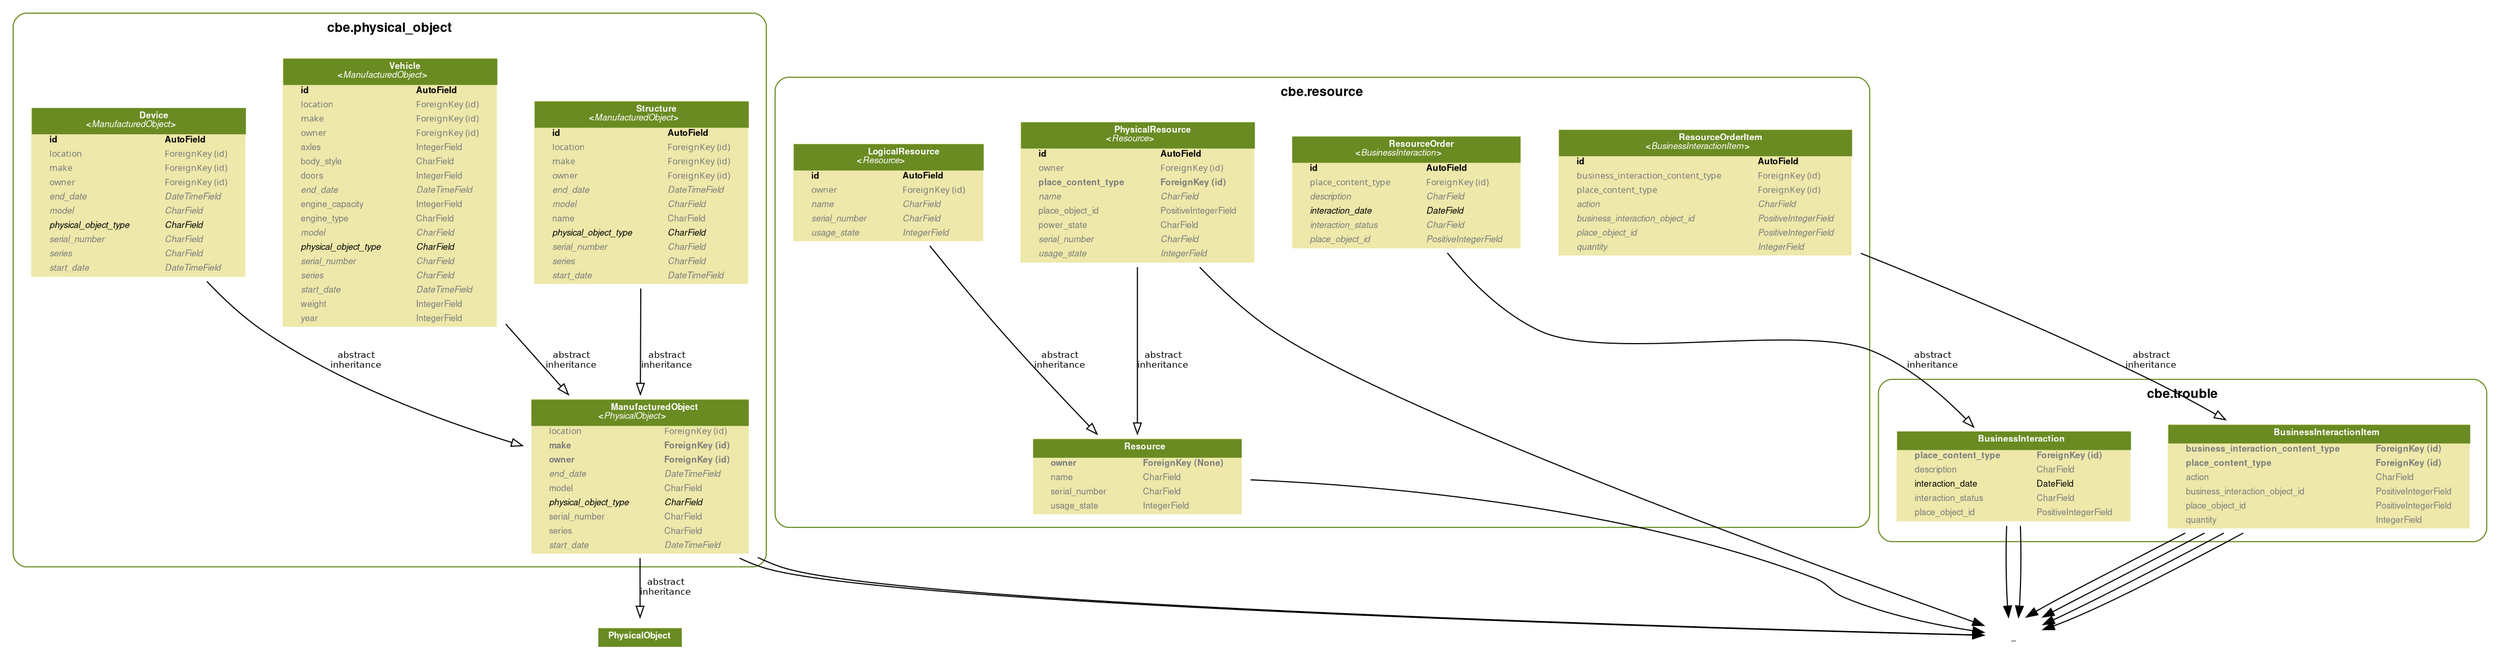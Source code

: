 digraph model_graph {
  // Dotfile by Django-Extensions graph_models
  // Created: 2018-01-16 11:03
  // Cli Options: -I Resource,PhysicalResource,LogicalResource,ResourceOrder,ResourceOrderItem,BusinessInteraction,BusinessInteractionItem,PhysicalObject,ManufacturedObject,Structure,Vehicle,Device

  fontname = "Helvetica"
  fontsize = 8
  splines  = true

  node [
    fontname = "Helvetica"
    fontsize = 8
    shape = "plaintext"
  ]

  edge [
    fontname = "Helvetica"
    fontsize = 8
  ]

  // Labels
  subgraph cluster_cbe_trouble {
    label=<
          <TABLE BORDER="0" CELLBORDER="0" CELLSPACING="0">
          <TR><TD COLSPAN="2" CELLPADDING="4" ALIGN="CENTER">
          <FONT FACE="Helvetica Bold" COLOR="Black" POINT-SIZE="12">
          cbe.trouble
          </FONT>
          </TD></TR>
          </TABLE>
          >
    color=olivedrab4
    style="rounded"
  
    cbe_business_interaction_models_BusinessInteraction [label=<
      <TABLE BGCOLOR="palegoldenrod" BORDER="0" CELLBORDER="0" CELLSPACING="0">
      <TR><TD COLSPAN="2" CELLPADDING="4" ALIGN="CENTER" BGCOLOR="olivedrab4">
      <FONT FACE="Helvetica Bold" COLOR="white">
      BusinessInteraction
      </FONT></TD></TR>
    
      <TR><TD ALIGN="LEFT" BORDER="0">
      <FONT COLOR="#7B7B7B" FACE="Helvetica Bold">place_content_type</FONT>
      </TD><TD ALIGN="LEFT">
      <FONT COLOR="#7B7B7B" FACE="Helvetica Bold">ForeignKey (id)</FONT>
      </TD></TR>
    
      <TR><TD ALIGN="LEFT" BORDER="0">
      <FONT COLOR="#7B7B7B" FACE="Helvetica ">description</FONT>
      </TD><TD ALIGN="LEFT">
      <FONT COLOR="#7B7B7B" FACE="Helvetica ">CharField</FONT>
      </TD></TR>
    
      <TR><TD ALIGN="LEFT" BORDER="0">
      <FONT FACE="Helvetica ">interaction_date</FONT>
      </TD><TD ALIGN="LEFT">
      <FONT FACE="Helvetica ">DateField</FONT>
      </TD></TR>
    
      <TR><TD ALIGN="LEFT" BORDER="0">
      <FONT COLOR="#7B7B7B" FACE="Helvetica ">interaction_status</FONT>
      </TD><TD ALIGN="LEFT">
      <FONT COLOR="#7B7B7B" FACE="Helvetica ">CharField</FONT>
      </TD></TR>
    
      <TR><TD ALIGN="LEFT" BORDER="0">
      <FONT COLOR="#7B7B7B" FACE="Helvetica ">place_object_id</FONT>
      </TD><TD ALIGN="LEFT">
      <FONT COLOR="#7B7B7B" FACE="Helvetica ">PositiveIntegerField</FONT>
      </TD></TR>
    
      </TABLE>
      >]
  
    cbe_business_interaction_models_BusinessInteractionItem [label=<
      <TABLE BGCOLOR="palegoldenrod" BORDER="0" CELLBORDER="0" CELLSPACING="0">
      <TR><TD COLSPAN="2" CELLPADDING="4" ALIGN="CENTER" BGCOLOR="olivedrab4">
      <FONT FACE="Helvetica Bold" COLOR="white">
      BusinessInteractionItem
      </FONT></TD></TR>
    
      <TR><TD ALIGN="LEFT" BORDER="0">
      <FONT COLOR="#7B7B7B" FACE="Helvetica Bold">business_interaction_content_type</FONT>
      </TD><TD ALIGN="LEFT">
      <FONT COLOR="#7B7B7B" FACE="Helvetica Bold">ForeignKey (id)</FONT>
      </TD></TR>
    
      <TR><TD ALIGN="LEFT" BORDER="0">
      <FONT COLOR="#7B7B7B" FACE="Helvetica Bold">place_content_type</FONT>
      </TD><TD ALIGN="LEFT">
      <FONT COLOR="#7B7B7B" FACE="Helvetica Bold">ForeignKey (id)</FONT>
      </TD></TR>
    
      <TR><TD ALIGN="LEFT" BORDER="0">
      <FONT COLOR="#7B7B7B" FACE="Helvetica ">action</FONT>
      </TD><TD ALIGN="LEFT">
      <FONT COLOR="#7B7B7B" FACE="Helvetica ">CharField</FONT>
      </TD></TR>
    
      <TR><TD ALIGN="LEFT" BORDER="0">
      <FONT COLOR="#7B7B7B" FACE="Helvetica ">business_interaction_object_id</FONT>
      </TD><TD ALIGN="LEFT">
      <FONT COLOR="#7B7B7B" FACE="Helvetica ">PositiveIntegerField</FONT>
      </TD></TR>
    
      <TR><TD ALIGN="LEFT" BORDER="0">
      <FONT COLOR="#7B7B7B" FACE="Helvetica ">place_object_id</FONT>
      </TD><TD ALIGN="LEFT">
      <FONT COLOR="#7B7B7B" FACE="Helvetica ">PositiveIntegerField</FONT>
      </TD></TR>
    
      <TR><TD ALIGN="LEFT" BORDER="0">
      <FONT COLOR="#7B7B7B" FACE="Helvetica ">quantity</FONT>
      </TD><TD ALIGN="LEFT">
      <FONT COLOR="#7B7B7B" FACE="Helvetica ">IntegerField</FONT>
      </TD></TR>
    
      </TABLE>
      >]

  }
  subgraph cluster_cbe_physical_object {
    label=<
          <TABLE BORDER="0" CELLBORDER="0" CELLSPACING="0">
          <TR><TD COLSPAN="2" CELLPADDING="4" ALIGN="CENTER">
          <FONT FACE="Helvetica Bold" COLOR="Black" POINT-SIZE="12">
          cbe.physical_object
          </FONT>
          </TD></TR>
          </TABLE>
          >
    color=olivedrab4
    style="rounded"
  
    cbe_physical_object_models_ManufacturedObject [label=<
      <TABLE BGCOLOR="palegoldenrod" BORDER="0" CELLBORDER="0" CELLSPACING="0">
      <TR><TD COLSPAN="2" CELLPADDING="4" ALIGN="CENTER" BGCOLOR="olivedrab4">
      <FONT FACE="Helvetica Bold" COLOR="white">
      ManufacturedObject<BR/>&lt;<FONT FACE="Helvetica Italic">PhysicalObject</FONT>&gt;
      </FONT></TD></TR>
    
      <TR><TD ALIGN="LEFT" BORDER="0">
      <FONT COLOR="#7B7B7B" FACE="Helvetica ItalicBold">location</FONT>
      </TD><TD ALIGN="LEFT">
      <FONT COLOR="#7B7B7B" FACE="Helvetica ItalicBold">ForeignKey (id)</FONT>
      </TD></TR>
    
      <TR><TD ALIGN="LEFT" BORDER="0">
      <FONT COLOR="#7B7B7B" FACE="Helvetica Bold">make</FONT>
      </TD><TD ALIGN="LEFT">
      <FONT COLOR="#7B7B7B" FACE="Helvetica Bold">ForeignKey (id)</FONT>
      </TD></TR>
    
      <TR><TD ALIGN="LEFT" BORDER="0">
      <FONT COLOR="#7B7B7B" FACE="Helvetica Bold">owner</FONT>
      </TD><TD ALIGN="LEFT">
      <FONT COLOR="#7B7B7B" FACE="Helvetica Bold">ForeignKey (id)</FONT>
      </TD></TR>
    
      <TR><TD ALIGN="LEFT" BORDER="0">
      <FONT COLOR="#7B7B7B" FACE="Helvetica Italic">end_date</FONT>
      </TD><TD ALIGN="LEFT">
      <FONT COLOR="#7B7B7B" FACE="Helvetica Italic">DateTimeField</FONT>
      </TD></TR>
    
      <TR><TD ALIGN="LEFT" BORDER="0">
      <FONT COLOR="#7B7B7B" FACE="Helvetica ">model</FONT>
      </TD><TD ALIGN="LEFT">
      <FONT COLOR="#7B7B7B" FACE="Helvetica ">CharField</FONT>
      </TD></TR>
    
      <TR><TD ALIGN="LEFT" BORDER="0">
      <FONT FACE="Helvetica Italic">physical_object_type</FONT>
      </TD><TD ALIGN="LEFT">
      <FONT FACE="Helvetica Italic">CharField</FONT>
      </TD></TR>
    
      <TR><TD ALIGN="LEFT" BORDER="0">
      <FONT COLOR="#7B7B7B" FACE="Helvetica ">serial_number</FONT>
      </TD><TD ALIGN="LEFT">
      <FONT COLOR="#7B7B7B" FACE="Helvetica ">CharField</FONT>
      </TD></TR>
    
      <TR><TD ALIGN="LEFT" BORDER="0">
      <FONT COLOR="#7B7B7B" FACE="Helvetica ">series</FONT>
      </TD><TD ALIGN="LEFT">
      <FONT COLOR="#7B7B7B" FACE="Helvetica ">CharField</FONT>
      </TD></TR>
    
      <TR><TD ALIGN="LEFT" BORDER="0">
      <FONT COLOR="#7B7B7B" FACE="Helvetica Italic">start_date</FONT>
      </TD><TD ALIGN="LEFT">
      <FONT COLOR="#7B7B7B" FACE="Helvetica Italic">DateTimeField</FONT>
      </TD></TR>
    
      </TABLE>
      >]
  
    cbe_physical_object_models_Structure [label=<
      <TABLE BGCOLOR="palegoldenrod" BORDER="0" CELLBORDER="0" CELLSPACING="0">
      <TR><TD COLSPAN="2" CELLPADDING="4" ALIGN="CENTER" BGCOLOR="olivedrab4">
      <FONT FACE="Helvetica Bold" COLOR="white">
      Structure<BR/>&lt;<FONT FACE="Helvetica Italic">ManufacturedObject</FONT>&gt;
      </FONT></TD></TR>
    
      <TR><TD ALIGN="LEFT" BORDER="0">
      <FONT FACE="Helvetica Bold">id</FONT>
      </TD><TD ALIGN="LEFT">
      <FONT FACE="Helvetica Bold">AutoField</FONT>
      </TD></TR>
    
      <TR><TD ALIGN="LEFT" BORDER="0">
      <FONT COLOR="#7B7B7B" FACE="Helvetica ItalicBold">location</FONT>
      </TD><TD ALIGN="LEFT">
      <FONT COLOR="#7B7B7B" FACE="Helvetica ItalicBold">ForeignKey (id)</FONT>
      </TD></TR>
    
      <TR><TD ALIGN="LEFT" BORDER="0">
      <FONT COLOR="#7B7B7B" FACE="Helvetica ItalicBold">make</FONT>
      </TD><TD ALIGN="LEFT">
      <FONT COLOR="#7B7B7B" FACE="Helvetica ItalicBold">ForeignKey (id)</FONT>
      </TD></TR>
    
      <TR><TD ALIGN="LEFT" BORDER="0">
      <FONT COLOR="#7B7B7B" FACE="Helvetica ItalicBold">owner</FONT>
      </TD><TD ALIGN="LEFT">
      <FONT COLOR="#7B7B7B" FACE="Helvetica ItalicBold">ForeignKey (id)</FONT>
      </TD></TR>
    
      <TR><TD ALIGN="LEFT" BORDER="0">
      <FONT COLOR="#7B7B7B" FACE="Helvetica Italic">end_date</FONT>
      </TD><TD ALIGN="LEFT">
      <FONT COLOR="#7B7B7B" FACE="Helvetica Italic">DateTimeField</FONT>
      </TD></TR>
    
      <TR><TD ALIGN="LEFT" BORDER="0">
      <FONT COLOR="#7B7B7B" FACE="Helvetica Italic">model</FONT>
      </TD><TD ALIGN="LEFT">
      <FONT COLOR="#7B7B7B" FACE="Helvetica Italic">CharField</FONT>
      </TD></TR>
    
      <TR><TD ALIGN="LEFT" BORDER="0">
      <FONT COLOR="#7B7B7B" FACE="Helvetica ">name</FONT>
      </TD><TD ALIGN="LEFT">
      <FONT COLOR="#7B7B7B" FACE="Helvetica ">CharField</FONT>
      </TD></TR>
    
      <TR><TD ALIGN="LEFT" BORDER="0">
      <FONT FACE="Helvetica Italic">physical_object_type</FONT>
      </TD><TD ALIGN="LEFT">
      <FONT FACE="Helvetica Italic">CharField</FONT>
      </TD></TR>
    
      <TR><TD ALIGN="LEFT" BORDER="0">
      <FONT COLOR="#7B7B7B" FACE="Helvetica Italic">serial_number</FONT>
      </TD><TD ALIGN="LEFT">
      <FONT COLOR="#7B7B7B" FACE="Helvetica Italic">CharField</FONT>
      </TD></TR>
    
      <TR><TD ALIGN="LEFT" BORDER="0">
      <FONT COLOR="#7B7B7B" FACE="Helvetica Italic">series</FONT>
      </TD><TD ALIGN="LEFT">
      <FONT COLOR="#7B7B7B" FACE="Helvetica Italic">CharField</FONT>
      </TD></TR>
    
      <TR><TD ALIGN="LEFT" BORDER="0">
      <FONT COLOR="#7B7B7B" FACE="Helvetica Italic">start_date</FONT>
      </TD><TD ALIGN="LEFT">
      <FONT COLOR="#7B7B7B" FACE="Helvetica Italic">DateTimeField</FONT>
      </TD></TR>
    
      </TABLE>
      >]
  
    cbe_physical_object_models_Vehicle [label=<
      <TABLE BGCOLOR="palegoldenrod" BORDER="0" CELLBORDER="0" CELLSPACING="0">
      <TR><TD COLSPAN="2" CELLPADDING="4" ALIGN="CENTER" BGCOLOR="olivedrab4">
      <FONT FACE="Helvetica Bold" COLOR="white">
      Vehicle<BR/>&lt;<FONT FACE="Helvetica Italic">ManufacturedObject</FONT>&gt;
      </FONT></TD></TR>
    
      <TR><TD ALIGN="LEFT" BORDER="0">
      <FONT FACE="Helvetica Bold">id</FONT>
      </TD><TD ALIGN="LEFT">
      <FONT FACE="Helvetica Bold">AutoField</FONT>
      </TD></TR>
    
      <TR><TD ALIGN="LEFT" BORDER="0">
      <FONT COLOR="#7B7B7B" FACE="Helvetica ItalicBold">location</FONT>
      </TD><TD ALIGN="LEFT">
      <FONT COLOR="#7B7B7B" FACE="Helvetica ItalicBold">ForeignKey (id)</FONT>
      </TD></TR>
    
      <TR><TD ALIGN="LEFT" BORDER="0">
      <FONT COLOR="#7B7B7B" FACE="Helvetica ItalicBold">make</FONT>
      </TD><TD ALIGN="LEFT">
      <FONT COLOR="#7B7B7B" FACE="Helvetica ItalicBold">ForeignKey (id)</FONT>
      </TD></TR>
    
      <TR><TD ALIGN="LEFT" BORDER="0">
      <FONT COLOR="#7B7B7B" FACE="Helvetica ItalicBold">owner</FONT>
      </TD><TD ALIGN="LEFT">
      <FONT COLOR="#7B7B7B" FACE="Helvetica ItalicBold">ForeignKey (id)</FONT>
      </TD></TR>
    
      <TR><TD ALIGN="LEFT" BORDER="0">
      <FONT COLOR="#7B7B7B" FACE="Helvetica ">axles</FONT>
      </TD><TD ALIGN="LEFT">
      <FONT COLOR="#7B7B7B" FACE="Helvetica ">IntegerField</FONT>
      </TD></TR>
    
      <TR><TD ALIGN="LEFT" BORDER="0">
      <FONT COLOR="#7B7B7B" FACE="Helvetica ">body_style</FONT>
      </TD><TD ALIGN="LEFT">
      <FONT COLOR="#7B7B7B" FACE="Helvetica ">CharField</FONT>
      </TD></TR>
    
      <TR><TD ALIGN="LEFT" BORDER="0">
      <FONT COLOR="#7B7B7B" FACE="Helvetica ">doors</FONT>
      </TD><TD ALIGN="LEFT">
      <FONT COLOR="#7B7B7B" FACE="Helvetica ">IntegerField</FONT>
      </TD></TR>
    
      <TR><TD ALIGN="LEFT" BORDER="0">
      <FONT COLOR="#7B7B7B" FACE="Helvetica Italic">end_date</FONT>
      </TD><TD ALIGN="LEFT">
      <FONT COLOR="#7B7B7B" FACE="Helvetica Italic">DateTimeField</FONT>
      </TD></TR>
    
      <TR><TD ALIGN="LEFT" BORDER="0">
      <FONT COLOR="#7B7B7B" FACE="Helvetica ">engine_capacity</FONT>
      </TD><TD ALIGN="LEFT">
      <FONT COLOR="#7B7B7B" FACE="Helvetica ">IntegerField</FONT>
      </TD></TR>
    
      <TR><TD ALIGN="LEFT" BORDER="0">
      <FONT COLOR="#7B7B7B" FACE="Helvetica ">engine_type</FONT>
      </TD><TD ALIGN="LEFT">
      <FONT COLOR="#7B7B7B" FACE="Helvetica ">CharField</FONT>
      </TD></TR>
    
      <TR><TD ALIGN="LEFT" BORDER="0">
      <FONT COLOR="#7B7B7B" FACE="Helvetica Italic">model</FONT>
      </TD><TD ALIGN="LEFT">
      <FONT COLOR="#7B7B7B" FACE="Helvetica Italic">CharField</FONT>
      </TD></TR>
    
      <TR><TD ALIGN="LEFT" BORDER="0">
      <FONT FACE="Helvetica Italic">physical_object_type</FONT>
      </TD><TD ALIGN="LEFT">
      <FONT FACE="Helvetica Italic">CharField</FONT>
      </TD></TR>
    
      <TR><TD ALIGN="LEFT" BORDER="0">
      <FONT COLOR="#7B7B7B" FACE="Helvetica Italic">serial_number</FONT>
      </TD><TD ALIGN="LEFT">
      <FONT COLOR="#7B7B7B" FACE="Helvetica Italic">CharField</FONT>
      </TD></TR>
    
      <TR><TD ALIGN="LEFT" BORDER="0">
      <FONT COLOR="#7B7B7B" FACE="Helvetica Italic">series</FONT>
      </TD><TD ALIGN="LEFT">
      <FONT COLOR="#7B7B7B" FACE="Helvetica Italic">CharField</FONT>
      </TD></TR>
    
      <TR><TD ALIGN="LEFT" BORDER="0">
      <FONT COLOR="#7B7B7B" FACE="Helvetica Italic">start_date</FONT>
      </TD><TD ALIGN="LEFT">
      <FONT COLOR="#7B7B7B" FACE="Helvetica Italic">DateTimeField</FONT>
      </TD></TR>
    
      <TR><TD ALIGN="LEFT" BORDER="0">
      <FONT COLOR="#7B7B7B" FACE="Helvetica ">weight</FONT>
      </TD><TD ALIGN="LEFT">
      <FONT COLOR="#7B7B7B" FACE="Helvetica ">IntegerField</FONT>
      </TD></TR>
    
      <TR><TD ALIGN="LEFT" BORDER="0">
      <FONT COLOR="#7B7B7B" FACE="Helvetica ">year</FONT>
      </TD><TD ALIGN="LEFT">
      <FONT COLOR="#7B7B7B" FACE="Helvetica ">IntegerField</FONT>
      </TD></TR>
    
      </TABLE>
      >]
  
    cbe_physical_object_models_Device [label=<
      <TABLE BGCOLOR="palegoldenrod" BORDER="0" CELLBORDER="0" CELLSPACING="0">
      <TR><TD COLSPAN="2" CELLPADDING="4" ALIGN="CENTER" BGCOLOR="olivedrab4">
      <FONT FACE="Helvetica Bold" COLOR="white">
      Device<BR/>&lt;<FONT FACE="Helvetica Italic">ManufacturedObject</FONT>&gt;
      </FONT></TD></TR>
    
      <TR><TD ALIGN="LEFT" BORDER="0">
      <FONT FACE="Helvetica Bold">id</FONT>
      </TD><TD ALIGN="LEFT">
      <FONT FACE="Helvetica Bold">AutoField</FONT>
      </TD></TR>
    
      <TR><TD ALIGN="LEFT" BORDER="0">
      <FONT COLOR="#7B7B7B" FACE="Helvetica ItalicBold">location</FONT>
      </TD><TD ALIGN="LEFT">
      <FONT COLOR="#7B7B7B" FACE="Helvetica ItalicBold">ForeignKey (id)</FONT>
      </TD></TR>
    
      <TR><TD ALIGN="LEFT" BORDER="0">
      <FONT COLOR="#7B7B7B" FACE="Helvetica ItalicBold">make</FONT>
      </TD><TD ALIGN="LEFT">
      <FONT COLOR="#7B7B7B" FACE="Helvetica ItalicBold">ForeignKey (id)</FONT>
      </TD></TR>
    
      <TR><TD ALIGN="LEFT" BORDER="0">
      <FONT COLOR="#7B7B7B" FACE="Helvetica ItalicBold">owner</FONT>
      </TD><TD ALIGN="LEFT">
      <FONT COLOR="#7B7B7B" FACE="Helvetica ItalicBold">ForeignKey (id)</FONT>
      </TD></TR>
    
      <TR><TD ALIGN="LEFT" BORDER="0">
      <FONT COLOR="#7B7B7B" FACE="Helvetica Italic">end_date</FONT>
      </TD><TD ALIGN="LEFT">
      <FONT COLOR="#7B7B7B" FACE="Helvetica Italic">DateTimeField</FONT>
      </TD></TR>
    
      <TR><TD ALIGN="LEFT" BORDER="0">
      <FONT COLOR="#7B7B7B" FACE="Helvetica Italic">model</FONT>
      </TD><TD ALIGN="LEFT">
      <FONT COLOR="#7B7B7B" FACE="Helvetica Italic">CharField</FONT>
      </TD></TR>
    
      <TR><TD ALIGN="LEFT" BORDER="0">
      <FONT FACE="Helvetica Italic">physical_object_type</FONT>
      </TD><TD ALIGN="LEFT">
      <FONT FACE="Helvetica Italic">CharField</FONT>
      </TD></TR>
    
      <TR><TD ALIGN="LEFT" BORDER="0">
      <FONT COLOR="#7B7B7B" FACE="Helvetica Italic">serial_number</FONT>
      </TD><TD ALIGN="LEFT">
      <FONT COLOR="#7B7B7B" FACE="Helvetica Italic">CharField</FONT>
      </TD></TR>
    
      <TR><TD ALIGN="LEFT" BORDER="0">
      <FONT COLOR="#7B7B7B" FACE="Helvetica Italic">series</FONT>
      </TD><TD ALIGN="LEFT">
      <FONT COLOR="#7B7B7B" FACE="Helvetica Italic">CharField</FONT>
      </TD></TR>
    
      <TR><TD ALIGN="LEFT" BORDER="0">
      <FONT COLOR="#7B7B7B" FACE="Helvetica Italic">start_date</FONT>
      </TD><TD ALIGN="LEFT">
      <FONT COLOR="#7B7B7B" FACE="Helvetica Italic">DateTimeField</FONT>
      </TD></TR>
    
      </TABLE>
      >]

  }
  subgraph cluster_cbe_resource {
    label=<
          <TABLE BORDER="0" CELLBORDER="0" CELLSPACING="0">
          <TR><TD COLSPAN="2" CELLPADDING="4" ALIGN="CENTER">
          <FONT FACE="Helvetica Bold" COLOR="Black" POINT-SIZE="12">
          cbe.resource
          </FONT>
          </TD></TR>
          </TABLE>
          >
    color=olivedrab4
    style="rounded"
  
    cbe_resource_models_Resource [label=<
      <TABLE BGCOLOR="palegoldenrod" BORDER="0" CELLBORDER="0" CELLSPACING="0">
      <TR><TD COLSPAN="2" CELLPADDING="4" ALIGN="CENTER" BGCOLOR="olivedrab4">
      <FONT FACE="Helvetica Bold" COLOR="white">
      Resource
      </FONT></TD></TR>
    
      <TR><TD ALIGN="LEFT" BORDER="0">
      <FONT COLOR="#7B7B7B" FACE="Helvetica Bold">owner</FONT>
      </TD><TD ALIGN="LEFT">
      <FONT COLOR="#7B7B7B" FACE="Helvetica Bold">ForeignKey (None)</FONT>
      </TD></TR>
    
      <TR><TD ALIGN="LEFT" BORDER="0">
      <FONT COLOR="#7B7B7B" FACE="Helvetica ">name</FONT>
      </TD><TD ALIGN="LEFT">
      <FONT COLOR="#7B7B7B" FACE="Helvetica ">CharField</FONT>
      </TD></TR>
    
      <TR><TD ALIGN="LEFT" BORDER="0">
      <FONT COLOR="#7B7B7B" FACE="Helvetica ">serial_number</FONT>
      </TD><TD ALIGN="LEFT">
      <FONT COLOR="#7B7B7B" FACE="Helvetica ">CharField</FONT>
      </TD></TR>
    
      <TR><TD ALIGN="LEFT" BORDER="0">
      <FONT COLOR="#7B7B7B" FACE="Helvetica ">usage_state</FONT>
      </TD><TD ALIGN="LEFT">
      <FONT COLOR="#7B7B7B" FACE="Helvetica ">IntegerField</FONT>
      </TD></TR>
    
      </TABLE>
      >]
  
    cbe_business_interaction_models_BusinessInteraction [label=<
      <TABLE BGCOLOR="palegoldenrod" BORDER="0" CELLBORDER="0" CELLSPACING="0">
      <TR><TD COLSPAN="2" CELLPADDING="4" ALIGN="CENTER" BGCOLOR="olivedrab4">
      <FONT FACE="Helvetica Bold" COLOR="white">
      BusinessInteraction
      </FONT></TD></TR>
    
      <TR><TD ALIGN="LEFT" BORDER="0">
      <FONT COLOR="#7B7B7B" FACE="Helvetica Bold">place_content_type</FONT>
      </TD><TD ALIGN="LEFT">
      <FONT COLOR="#7B7B7B" FACE="Helvetica Bold">ForeignKey (id)</FONT>
      </TD></TR>
    
      <TR><TD ALIGN="LEFT" BORDER="0">
      <FONT COLOR="#7B7B7B" FACE="Helvetica ">description</FONT>
      </TD><TD ALIGN="LEFT">
      <FONT COLOR="#7B7B7B" FACE="Helvetica ">CharField</FONT>
      </TD></TR>
    
      <TR><TD ALIGN="LEFT" BORDER="0">
      <FONT FACE="Helvetica ">interaction_date</FONT>
      </TD><TD ALIGN="LEFT">
      <FONT FACE="Helvetica ">DateField</FONT>
      </TD></TR>
    
      <TR><TD ALIGN="LEFT" BORDER="0">
      <FONT COLOR="#7B7B7B" FACE="Helvetica ">interaction_status</FONT>
      </TD><TD ALIGN="LEFT">
      <FONT COLOR="#7B7B7B" FACE="Helvetica ">CharField</FONT>
      </TD></TR>
    
      <TR><TD ALIGN="LEFT" BORDER="0">
      <FONT COLOR="#7B7B7B" FACE="Helvetica ">place_object_id</FONT>
      </TD><TD ALIGN="LEFT">
      <FONT COLOR="#7B7B7B" FACE="Helvetica ">PositiveIntegerField</FONT>
      </TD></TR>
    
      </TABLE>
      >]
  
    cbe_business_interaction_models_BusinessInteractionItem [label=<
      <TABLE BGCOLOR="palegoldenrod" BORDER="0" CELLBORDER="0" CELLSPACING="0">
      <TR><TD COLSPAN="2" CELLPADDING="4" ALIGN="CENTER" BGCOLOR="olivedrab4">
      <FONT FACE="Helvetica Bold" COLOR="white">
      BusinessInteractionItem
      </FONT></TD></TR>
    
      <TR><TD ALIGN="LEFT" BORDER="0">
      <FONT COLOR="#7B7B7B" FACE="Helvetica Bold">business_interaction_content_type</FONT>
      </TD><TD ALIGN="LEFT">
      <FONT COLOR="#7B7B7B" FACE="Helvetica Bold">ForeignKey (id)</FONT>
      </TD></TR>
    
      <TR><TD ALIGN="LEFT" BORDER="0">
      <FONT COLOR="#7B7B7B" FACE="Helvetica Bold">place_content_type</FONT>
      </TD><TD ALIGN="LEFT">
      <FONT COLOR="#7B7B7B" FACE="Helvetica Bold">ForeignKey (id)</FONT>
      </TD></TR>
    
      <TR><TD ALIGN="LEFT" BORDER="0">
      <FONT COLOR="#7B7B7B" FACE="Helvetica ">action</FONT>
      </TD><TD ALIGN="LEFT">
      <FONT COLOR="#7B7B7B" FACE="Helvetica ">CharField</FONT>
      </TD></TR>
    
      <TR><TD ALIGN="LEFT" BORDER="0">
      <FONT COLOR="#7B7B7B" FACE="Helvetica ">business_interaction_object_id</FONT>
      </TD><TD ALIGN="LEFT">
      <FONT COLOR="#7B7B7B" FACE="Helvetica ">PositiveIntegerField</FONT>
      </TD></TR>
    
      <TR><TD ALIGN="LEFT" BORDER="0">
      <FONT COLOR="#7B7B7B" FACE="Helvetica ">place_object_id</FONT>
      </TD><TD ALIGN="LEFT">
      <FONT COLOR="#7B7B7B" FACE="Helvetica ">PositiveIntegerField</FONT>
      </TD></TR>
    
      <TR><TD ALIGN="LEFT" BORDER="0">
      <FONT COLOR="#7B7B7B" FACE="Helvetica ">quantity</FONT>
      </TD><TD ALIGN="LEFT">
      <FONT COLOR="#7B7B7B" FACE="Helvetica ">IntegerField</FONT>
      </TD></TR>
    
      </TABLE>
      >]
  
    cbe_resource_models_PhysicalResource [label=<
      <TABLE BGCOLOR="palegoldenrod" BORDER="0" CELLBORDER="0" CELLSPACING="0">
      <TR><TD COLSPAN="2" CELLPADDING="4" ALIGN="CENTER" BGCOLOR="olivedrab4">
      <FONT FACE="Helvetica Bold" COLOR="white">
      PhysicalResource<BR/>&lt;<FONT FACE="Helvetica Italic">Resource</FONT>&gt;
      </FONT></TD></TR>
    
      <TR><TD ALIGN="LEFT" BORDER="0">
      <FONT FACE="Helvetica Bold">id</FONT>
      </TD><TD ALIGN="LEFT">
      <FONT FACE="Helvetica Bold">AutoField</FONT>
      </TD></TR>
    
      <TR><TD ALIGN="LEFT" BORDER="0">
      <FONT COLOR="#7B7B7B" FACE="Helvetica ItalicBold">owner</FONT>
      </TD><TD ALIGN="LEFT">
      <FONT COLOR="#7B7B7B" FACE="Helvetica ItalicBold">ForeignKey (id)</FONT>
      </TD></TR>
    
      <TR><TD ALIGN="LEFT" BORDER="0">
      <FONT COLOR="#7B7B7B" FACE="Helvetica Bold">place_content_type</FONT>
      </TD><TD ALIGN="LEFT">
      <FONT COLOR="#7B7B7B" FACE="Helvetica Bold">ForeignKey (id)</FONT>
      </TD></TR>
    
      <TR><TD ALIGN="LEFT" BORDER="0">
      <FONT COLOR="#7B7B7B" FACE="Helvetica Italic">name</FONT>
      </TD><TD ALIGN="LEFT">
      <FONT COLOR="#7B7B7B" FACE="Helvetica Italic">CharField</FONT>
      </TD></TR>
    
      <TR><TD ALIGN="LEFT" BORDER="0">
      <FONT COLOR="#7B7B7B" FACE="Helvetica ">place_object_id</FONT>
      </TD><TD ALIGN="LEFT">
      <FONT COLOR="#7B7B7B" FACE="Helvetica ">PositiveIntegerField</FONT>
      </TD></TR>
    
      <TR><TD ALIGN="LEFT" BORDER="0">
      <FONT COLOR="#7B7B7B" FACE="Helvetica ">power_state</FONT>
      </TD><TD ALIGN="LEFT">
      <FONT COLOR="#7B7B7B" FACE="Helvetica ">CharField</FONT>
      </TD></TR>
    
      <TR><TD ALIGN="LEFT" BORDER="0">
      <FONT COLOR="#7B7B7B" FACE="Helvetica Italic">serial_number</FONT>
      </TD><TD ALIGN="LEFT">
      <FONT COLOR="#7B7B7B" FACE="Helvetica Italic">CharField</FONT>
      </TD></TR>
    
      <TR><TD ALIGN="LEFT" BORDER="0">
      <FONT COLOR="#7B7B7B" FACE="Helvetica Italic">usage_state</FONT>
      </TD><TD ALIGN="LEFT">
      <FONT COLOR="#7B7B7B" FACE="Helvetica Italic">IntegerField</FONT>
      </TD></TR>
    
      </TABLE>
      >]
  
    cbe_resource_models_LogicalResource [label=<
      <TABLE BGCOLOR="palegoldenrod" BORDER="0" CELLBORDER="0" CELLSPACING="0">
      <TR><TD COLSPAN="2" CELLPADDING="4" ALIGN="CENTER" BGCOLOR="olivedrab4">
      <FONT FACE="Helvetica Bold" COLOR="white">
      LogicalResource<BR/>&lt;<FONT FACE="Helvetica Italic">Resource</FONT>&gt;
      </FONT></TD></TR>
    
      <TR><TD ALIGN="LEFT" BORDER="0">
      <FONT FACE="Helvetica Bold">id</FONT>
      </TD><TD ALIGN="LEFT">
      <FONT FACE="Helvetica Bold">AutoField</FONT>
      </TD></TR>
    
      <TR><TD ALIGN="LEFT" BORDER="0">
      <FONT COLOR="#7B7B7B" FACE="Helvetica ItalicBold">owner</FONT>
      </TD><TD ALIGN="LEFT">
      <FONT COLOR="#7B7B7B" FACE="Helvetica ItalicBold">ForeignKey (id)</FONT>
      </TD></TR>
    
      <TR><TD ALIGN="LEFT" BORDER="0">
      <FONT COLOR="#7B7B7B" FACE="Helvetica Italic">name</FONT>
      </TD><TD ALIGN="LEFT">
      <FONT COLOR="#7B7B7B" FACE="Helvetica Italic">CharField</FONT>
      </TD></TR>
    
      <TR><TD ALIGN="LEFT" BORDER="0">
      <FONT COLOR="#7B7B7B" FACE="Helvetica Italic">serial_number</FONT>
      </TD><TD ALIGN="LEFT">
      <FONT COLOR="#7B7B7B" FACE="Helvetica Italic">CharField</FONT>
      </TD></TR>
    
      <TR><TD ALIGN="LEFT" BORDER="0">
      <FONT COLOR="#7B7B7B" FACE="Helvetica Italic">usage_state</FONT>
      </TD><TD ALIGN="LEFT">
      <FONT COLOR="#7B7B7B" FACE="Helvetica Italic">IntegerField</FONT>
      </TD></TR>
    
      </TABLE>
      >]
  
    cbe_resource_models_ResourceOrder [label=<
      <TABLE BGCOLOR="palegoldenrod" BORDER="0" CELLBORDER="0" CELLSPACING="0">
      <TR><TD COLSPAN="2" CELLPADDING="4" ALIGN="CENTER" BGCOLOR="olivedrab4">
      <FONT FACE="Helvetica Bold" COLOR="white">
      ResourceOrder<BR/>&lt;<FONT FACE="Helvetica Italic">BusinessInteraction</FONT>&gt;
      </FONT></TD></TR>
    
      <TR><TD ALIGN="LEFT" BORDER="0">
      <FONT FACE="Helvetica Bold">id</FONT>
      </TD><TD ALIGN="LEFT">
      <FONT FACE="Helvetica Bold">AutoField</FONT>
      </TD></TR>
    
      <TR><TD ALIGN="LEFT" BORDER="0">
      <FONT COLOR="#7B7B7B" FACE="Helvetica ItalicBold">place_content_type</FONT>
      </TD><TD ALIGN="LEFT">
      <FONT COLOR="#7B7B7B" FACE="Helvetica ItalicBold">ForeignKey (id)</FONT>
      </TD></TR>
    
      <TR><TD ALIGN="LEFT" BORDER="0">
      <FONT COLOR="#7B7B7B" FACE="Helvetica Italic">description</FONT>
      </TD><TD ALIGN="LEFT">
      <FONT COLOR="#7B7B7B" FACE="Helvetica Italic">CharField</FONT>
      </TD></TR>
    
      <TR><TD ALIGN="LEFT" BORDER="0">
      <FONT FACE="Helvetica Italic">interaction_date</FONT>
      </TD><TD ALIGN="LEFT">
      <FONT FACE="Helvetica Italic">DateField</FONT>
      </TD></TR>
    
      <TR><TD ALIGN="LEFT" BORDER="0">
      <FONT COLOR="#7B7B7B" FACE="Helvetica Italic">interaction_status</FONT>
      </TD><TD ALIGN="LEFT">
      <FONT COLOR="#7B7B7B" FACE="Helvetica Italic">CharField</FONT>
      </TD></TR>
    
      <TR><TD ALIGN="LEFT" BORDER="0">
      <FONT COLOR="#7B7B7B" FACE="Helvetica Italic">place_object_id</FONT>
      </TD><TD ALIGN="LEFT">
      <FONT COLOR="#7B7B7B" FACE="Helvetica Italic">PositiveIntegerField</FONT>
      </TD></TR>
    
      </TABLE>
      >]
  
    cbe_resource_models_ResourceOrderItem [label=<
      <TABLE BGCOLOR="palegoldenrod" BORDER="0" CELLBORDER="0" CELLSPACING="0">
      <TR><TD COLSPAN="2" CELLPADDING="4" ALIGN="CENTER" BGCOLOR="olivedrab4">
      <FONT FACE="Helvetica Bold" COLOR="white">
      ResourceOrderItem<BR/>&lt;<FONT FACE="Helvetica Italic">BusinessInteractionItem</FONT>&gt;
      </FONT></TD></TR>
    
      <TR><TD ALIGN="LEFT" BORDER="0">
      <FONT FACE="Helvetica Bold">id</FONT>
      </TD><TD ALIGN="LEFT">
      <FONT FACE="Helvetica Bold">AutoField</FONT>
      </TD></TR>
    
      <TR><TD ALIGN="LEFT" BORDER="0">
      <FONT COLOR="#7B7B7B" FACE="Helvetica ItalicBold">business_interaction_content_type</FONT>
      </TD><TD ALIGN="LEFT">
      <FONT COLOR="#7B7B7B" FACE="Helvetica ItalicBold">ForeignKey (id)</FONT>
      </TD></TR>
    
      <TR><TD ALIGN="LEFT" BORDER="0">
      <FONT COLOR="#7B7B7B" FACE="Helvetica ItalicBold">place_content_type</FONT>
      </TD><TD ALIGN="LEFT">
      <FONT COLOR="#7B7B7B" FACE="Helvetica ItalicBold">ForeignKey (id)</FONT>
      </TD></TR>
    
      <TR><TD ALIGN="LEFT" BORDER="0">
      <FONT COLOR="#7B7B7B" FACE="Helvetica Italic">action</FONT>
      </TD><TD ALIGN="LEFT">
      <FONT COLOR="#7B7B7B" FACE="Helvetica Italic">CharField</FONT>
      </TD></TR>
    
      <TR><TD ALIGN="LEFT" BORDER="0">
      <FONT COLOR="#7B7B7B" FACE="Helvetica Italic">business_interaction_object_id</FONT>
      </TD><TD ALIGN="LEFT">
      <FONT COLOR="#7B7B7B" FACE="Helvetica Italic">PositiveIntegerField</FONT>
      </TD></TR>
    
      <TR><TD ALIGN="LEFT" BORDER="0">
      <FONT COLOR="#7B7B7B" FACE="Helvetica Italic">place_object_id</FONT>
      </TD><TD ALIGN="LEFT">
      <FONT COLOR="#7B7B7B" FACE="Helvetica Italic">PositiveIntegerField</FONT>
      </TD></TR>
    
      <TR><TD ALIGN="LEFT" BORDER="0">
      <FONT COLOR="#7B7B7B" FACE="Helvetica Italic">quantity</FONT>
      </TD><TD ALIGN="LEFT">
      <FONT COLOR="#7B7B7B" FACE="Helvetica Italic">IntegerField</FONT>
      </TD></TR>
    
      </TABLE>
      >]

  }


  // Relations

  cbe_business_interaction_models_BusinessInteraction -> _
  [label=""] ;

  cbe_business_interaction_models_BusinessInteractionItem -> _
  [label=""] ;

  cbe_business_interaction_models_BusinessInteractionItem -> _
  [label=""] ;


  cbe_physical_object_models_ManufacturedObject -> _
  [label=""] ;

  cbe_physical_object_models_ManufacturedObject -> _
  [label=""] ;
  cbe_physical_object_models_PhysicalObject [label=<
  <TABLE BGCOLOR="palegoldenrod" BORDER="0" CELLBORDER="0" CELLSPACING="0">
  <TR><TD COLSPAN="2" CELLPADDING="4" ALIGN="CENTER" BGCOLOR="olivedrab4">
  <FONT FACE="Helvetica Bold" COLOR="white">PhysicalObject</FONT>
  </TD></TR>
  </TABLE>
  >]
  cbe_physical_object_models_ManufacturedObject -> cbe_physical_object_models_PhysicalObject
  [label="abstract\ninheritance"] [arrowhead=empty, arrowtail=none, dir=both];

  cbe_physical_object_models_Structure -> cbe_physical_object_models_ManufacturedObject
  [label="abstract\ninheritance"] [arrowhead=empty, arrowtail=none, dir=both];

  cbe_physical_object_models_Vehicle -> cbe_physical_object_models_ManufacturedObject
  [label="abstract\ninheritance"] [arrowhead=empty, arrowtail=none, dir=both];

  cbe_physical_object_models_Device -> cbe_physical_object_models_ManufacturedObject
  [label="abstract\ninheritance"] [arrowhead=empty, arrowtail=none, dir=both];


  cbe_resource_models_Resource -> _
  [label=""] ;

  cbe_business_interaction_models_BusinessInteraction -> _
  [label=""] ;

  cbe_business_interaction_models_BusinessInteractionItem -> _
  [label=""] ;

  cbe_business_interaction_models_BusinessInteractionItem -> _
  [label=""] ;

  cbe_resource_models_PhysicalResource -> _
  [label=""] ;

  cbe_resource_models_PhysicalResource -> cbe_resource_models_Resource
  [label="abstract\ninheritance"] [arrowhead=empty, arrowtail=none, dir=both];

  cbe_resource_models_LogicalResource -> cbe_resource_models_Resource
  [label="abstract\ninheritance"] [arrowhead=empty, arrowtail=none, dir=both];

  cbe_resource_models_ResourceOrder -> cbe_business_interaction_models_BusinessInteraction
  [label="abstract\ninheritance"] [arrowhead=empty, arrowtail=none, dir=both];

  cbe_resource_models_ResourceOrderItem -> cbe_business_interaction_models_BusinessInteractionItem
  [label="abstract\ninheritance"] [arrowhead=empty, arrowtail=none, dir=both];


}


